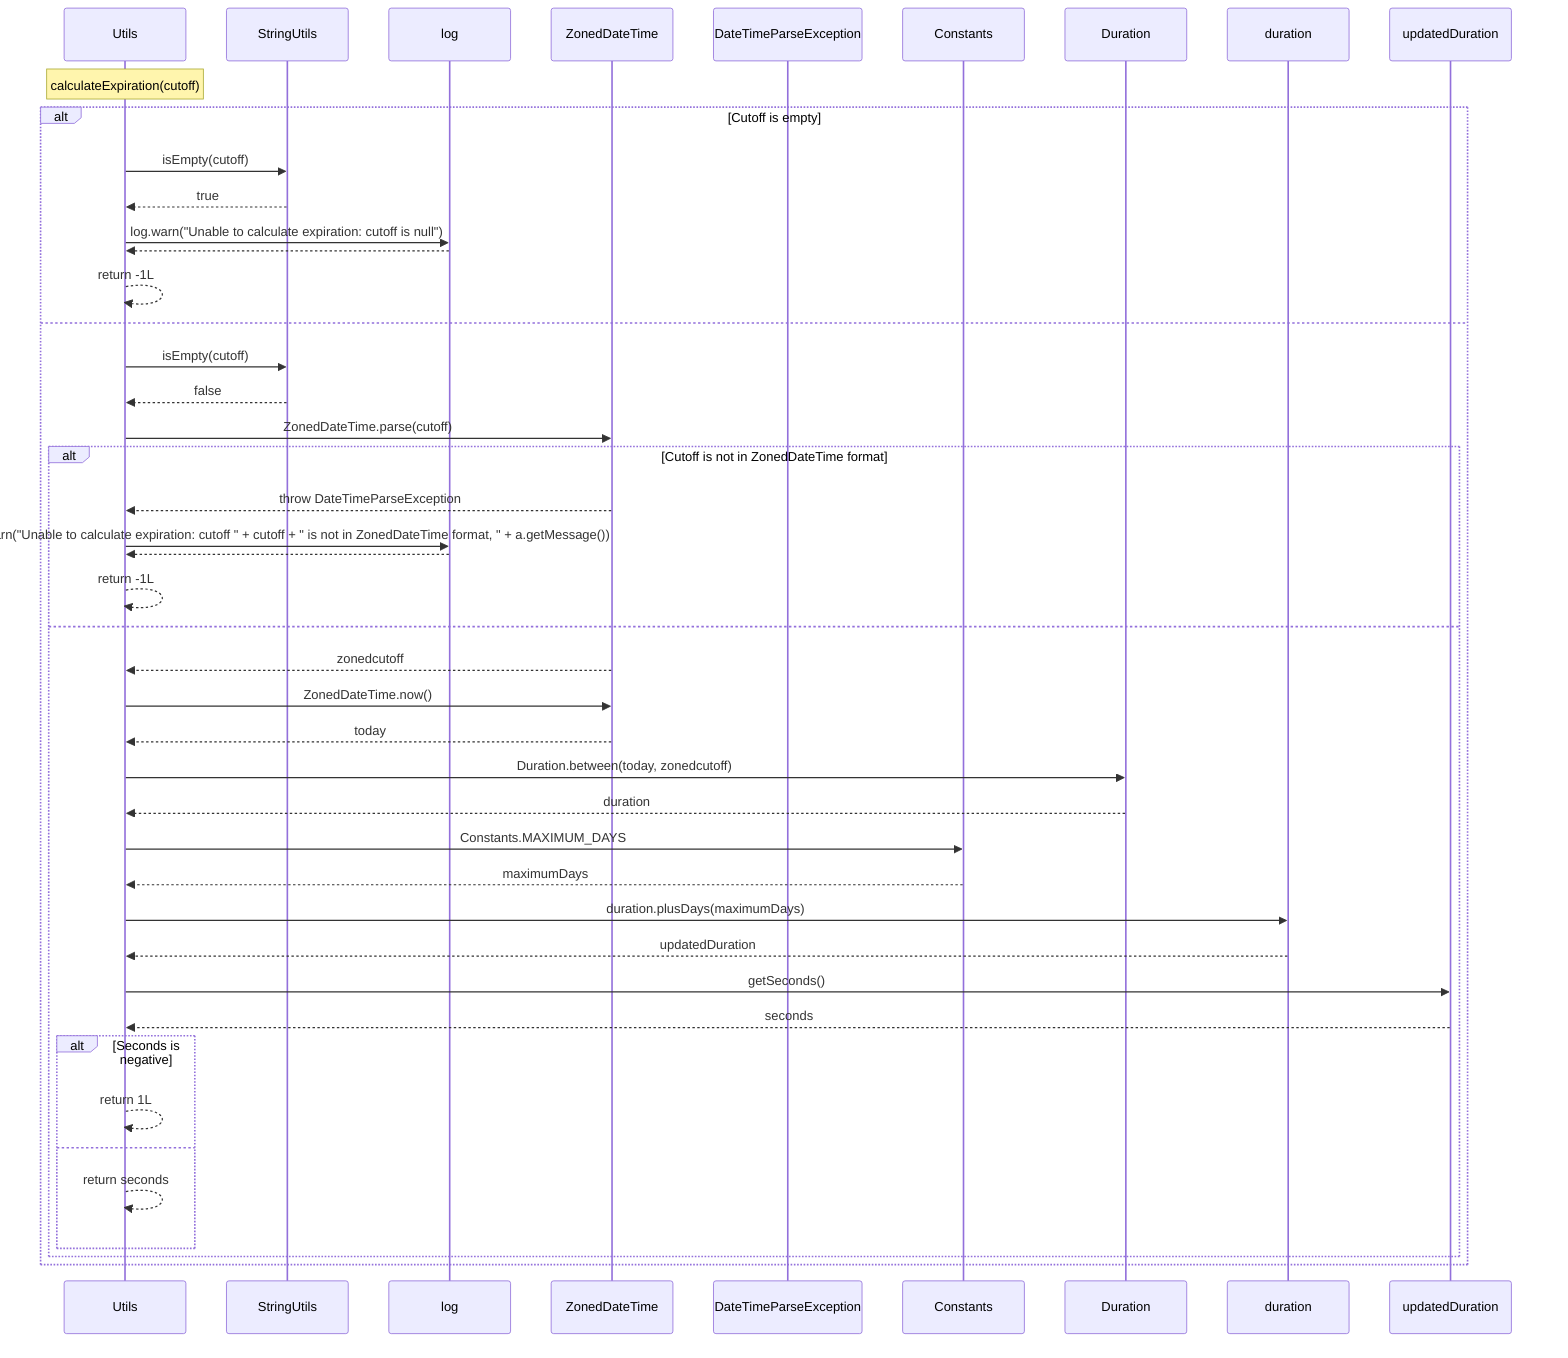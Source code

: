 sequenceDiagram
    participant Utils
    participant StringUtils
    participant log
    participant ZonedDateTime
    participant DateTimeParseException
    participant Constants
    
    Note over Utils: calculateExpiration(cutoff)
    alt Cutoff is empty
        Utils->>StringUtils: isEmpty(cutoff)
        StringUtils-->>Utils: true
        Utils->>log: log.warn("Unable to calculate expiration: cutoff is null")
        log-->>Utils: 
        Utils-->>Utils: return -1L
    else
        Utils->>StringUtils: isEmpty(cutoff)
        StringUtils-->>Utils: false
        Utils->>ZonedDateTime: ZonedDateTime.parse(cutoff)
        alt Cutoff is not in ZonedDateTime format
            ZonedDateTime-->>Utils: throw DateTimeParseException
            Utils->>log: log.warn("Unable to calculate expiration: cutoff " + cutoff + " is not in ZonedDateTime format, " + a.getMessage())
            log-->>Utils: 
            Utils-->>Utils: return -1L
        else
            ZonedDateTime-->>Utils: zonedcutoff
            Utils->>ZonedDateTime: ZonedDateTime.now()
            ZonedDateTime-->>Utils: today
            Utils->>Duration: Duration.between(today, zonedcutoff)
            Duration-->>Utils: duration
            Utils->>Constants: Constants.MAXIMUM_DAYS
            Constants-->>Utils: maximumDays
            Utils->>duration: duration.plusDays(maximumDays)
            duration-->>Utils: updatedDuration
            Utils->>updatedDuration: getSeconds()
            updatedDuration-->>Utils: seconds
            alt Seconds is negative
                Utils-->>Utils: return 1L
            else
                Utils-->>Utils: return seconds
            end
        end
    end